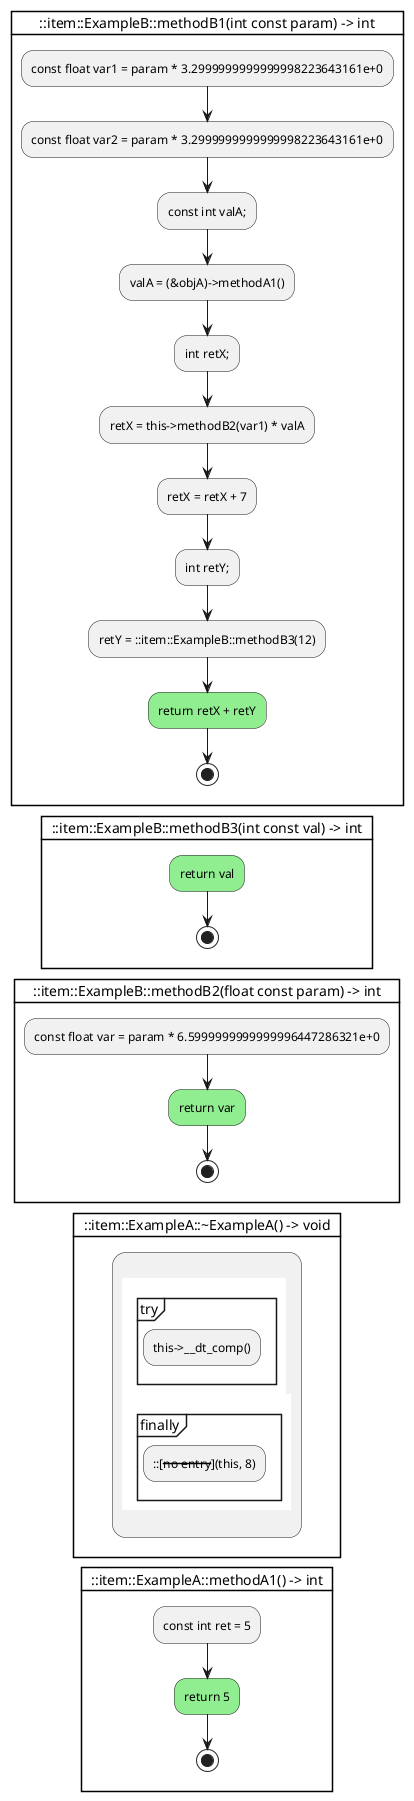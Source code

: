 @startuml

card "::item::ExampleB::methodB1(int const param) -> int" {
    :const float var1 = param * 3.2999999999999998223643161e+0;
    :const float var2 = param * 3.2999999999999998223643161e+0;
    :const int valA;;
    :valA = (&objA)->methodA1();
    :int retX;;
    :retX = this->methodB2(var1) * valA;
    :retX = retX + 7;
    :int retY;;
    :retY = ::item::ExampleB::methodB3(12);
    #lightgreen:return retX + retY;
    stop
    -[hidden]->
}

card "::item::ExampleB::methodB3(int const val) -> int" {
    #lightgreen:return val;
    stop
    -[hidden]->
}

card "::item::ExampleB::methodB2(float const param) -> int" {
    :const float var = param * 6.5999999999999996447286321e+0;
    #lightgreen:return var;
    stop
    -[hidden]->
}

card "::item::ExampleA::~ExampleA() -> void" {
    :
        {{
            mainframe try
            -[hidden]->
            :this->__dt_comp();
        }}
        {{
            mainframe finally
            -[hidden]->
            :::[--no entry--](this, 8);
        }}
    ;
    -[hidden]->
}

card "::item::ExampleA::methodA1() -> int" {
    :const int ret = 5;
    #lightgreen:return 5;
    stop
    -[hidden]->
}


@enduml
